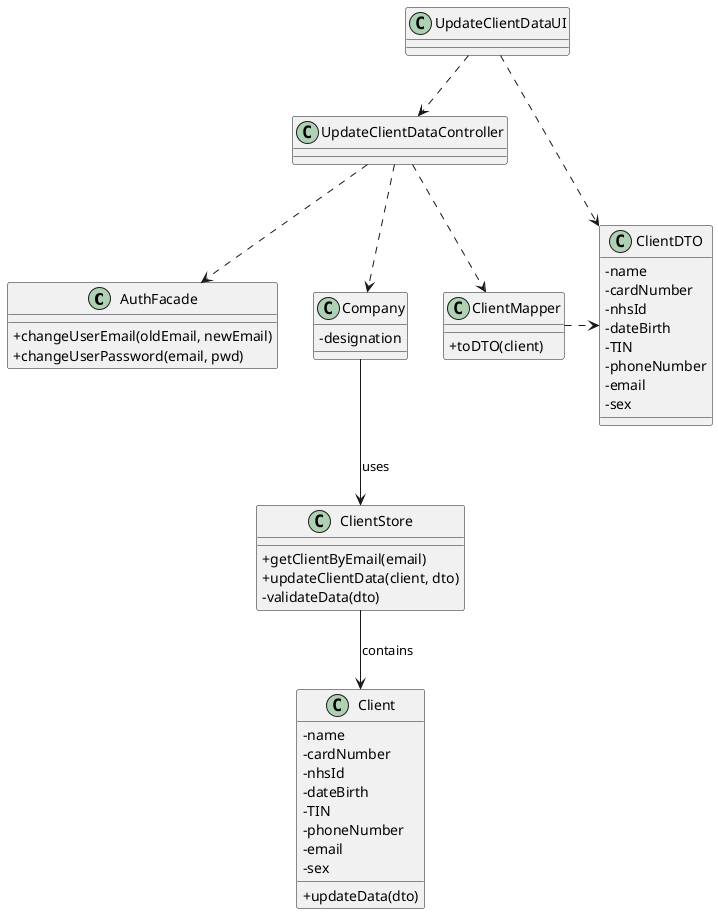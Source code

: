 @startuml
skinparam classAttributeIconSize 0

class AuthFacade {
+ changeUserEmail(oldEmail, newEmail)
+ changeUserPassword(email, pwd)
}
class Client {
- name
- cardNumber
- nhsId
- dateBirth
- TIN
- phoneNumber
- email
- sex
+ updateData(dto)
}
class UpdateClientDataUI
class UpdateClientDataController
class Company {
- designation
}
class ClientStore {
+ getClientByEmail(email)
+ updateClientData(client, dto)
- validateData(dto)
}
class ClientMapper {
+ toDTO(client)
}
class ClientDTO {
- name
- cardNumber
- nhsId
- dateBirth
- TIN
- phoneNumber
- email
- sex
}

UpdateClientDataUI ..> UpdateClientDataController
UpdateClientDataUI ..> ClientDTO
UpdateClientDataController ..> ClientMapper
UpdateClientDataController ..> AuthFacade
ClientMapper .right.> ClientDTO
UpdateClientDataController ..> Company
Company --> ClientStore : uses
ClientStore --> Client : contains
@enduml